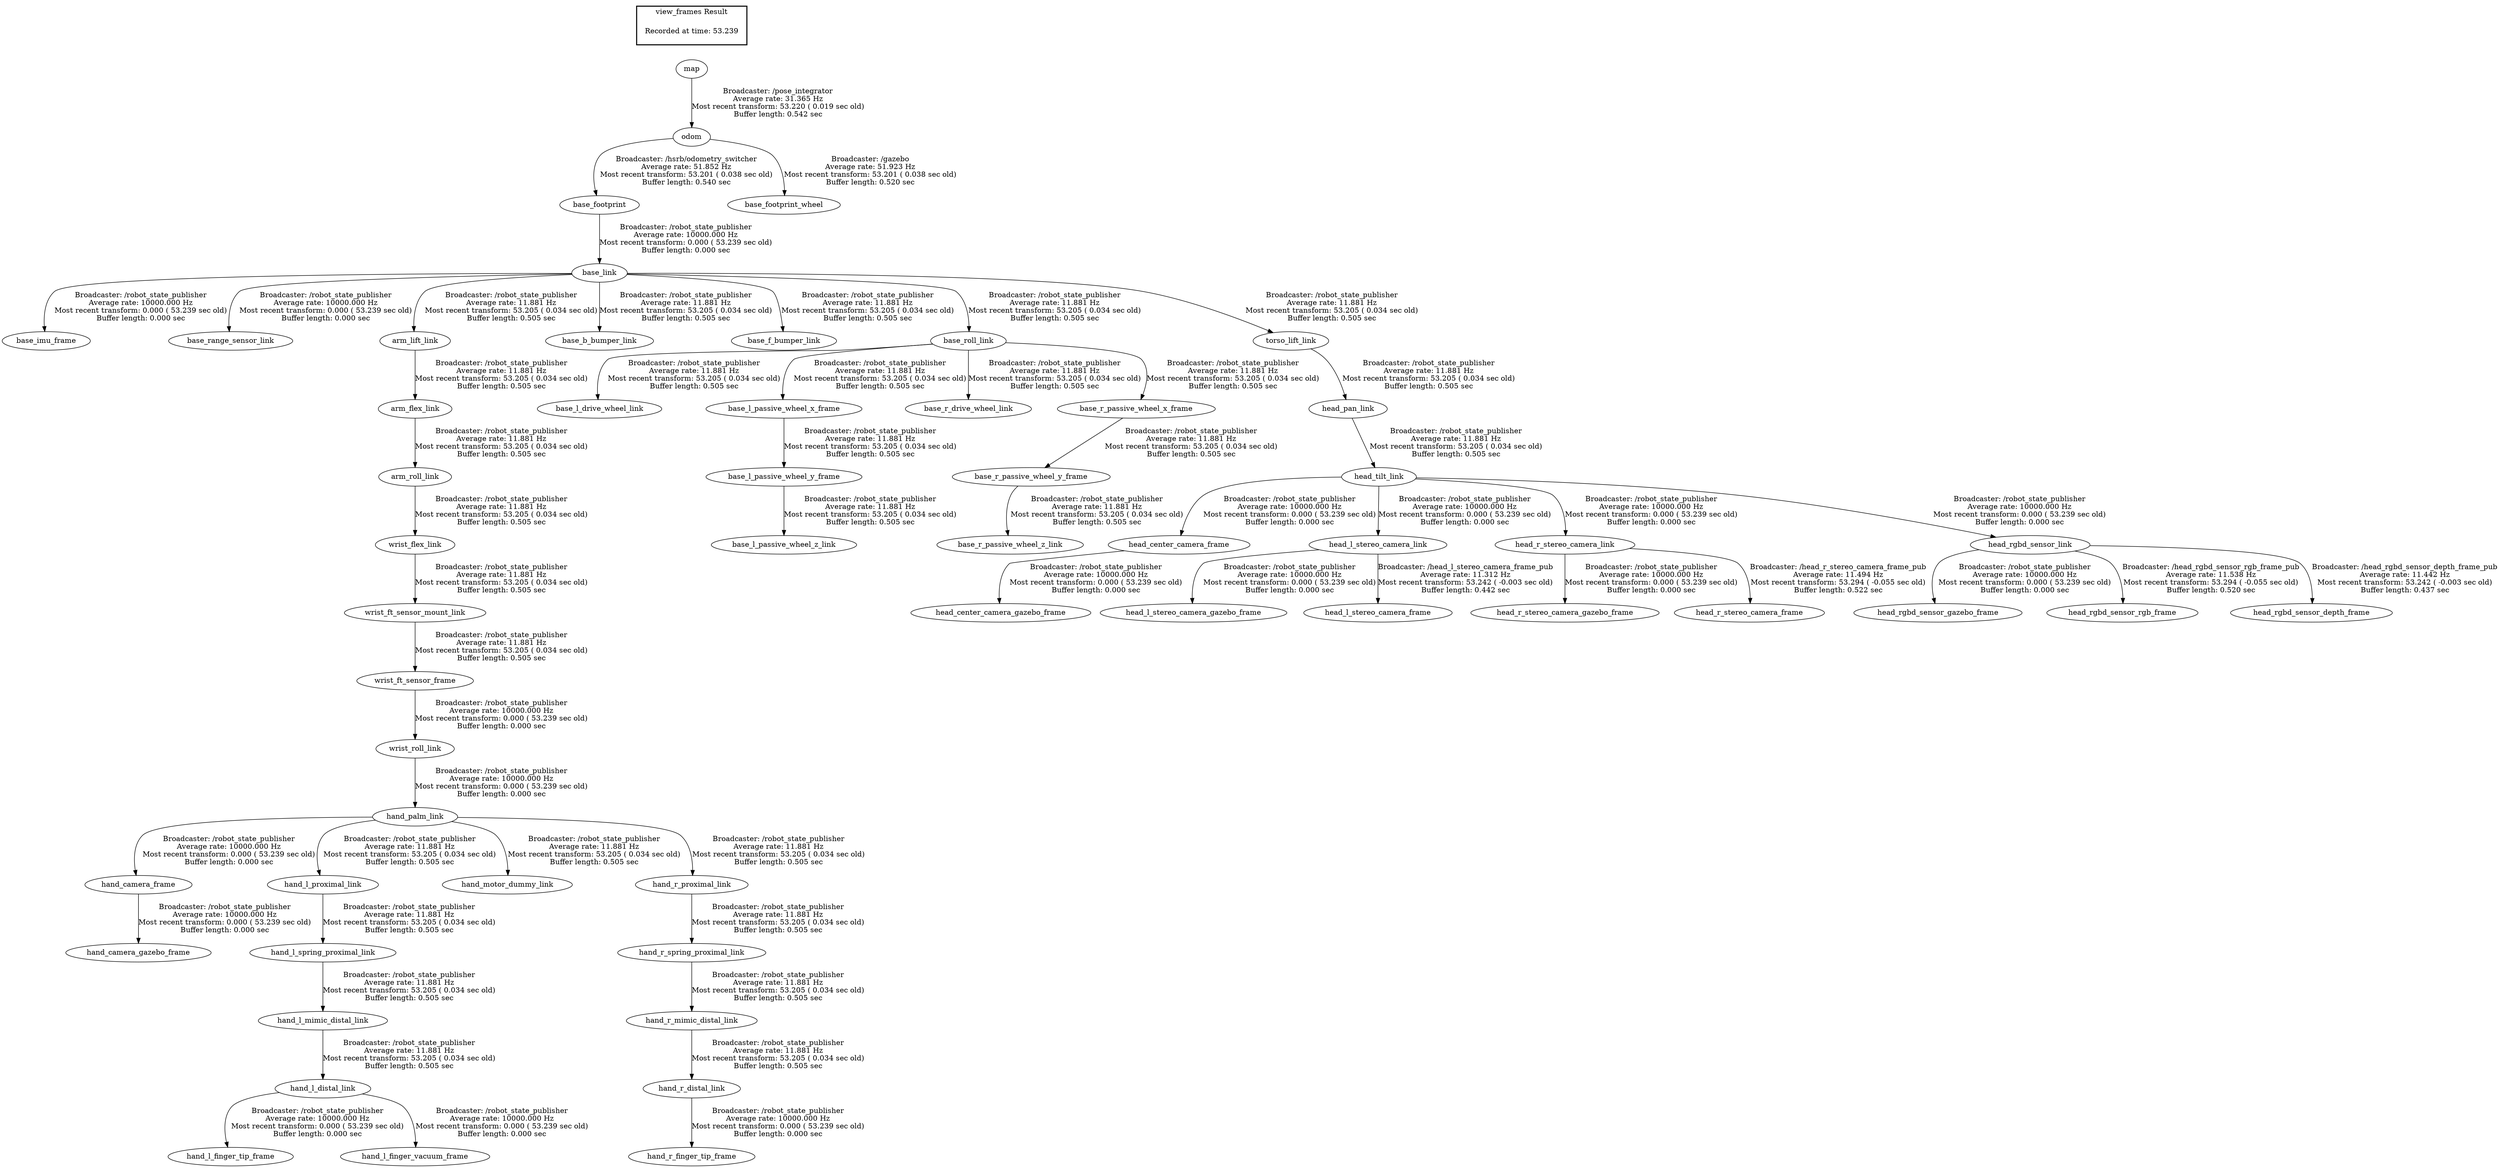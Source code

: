digraph G {
"base_footprint" -> "base_link"[label="Broadcaster: /robot_state_publisher\nAverage rate: 10000.000 Hz\nMost recent transform: 0.000 ( 53.239 sec old)\nBuffer length: 0.000 sec\n"];
"odom" -> "base_footprint"[label="Broadcaster: /hsrb/odometry_switcher\nAverage rate: 51.852 Hz\nMost recent transform: 53.201 ( 0.038 sec old)\nBuffer length: 0.540 sec\n"];
"base_link" -> "base_imu_frame"[label="Broadcaster: /robot_state_publisher\nAverage rate: 10000.000 Hz\nMost recent transform: 0.000 ( 53.239 sec old)\nBuffer length: 0.000 sec\n"];
"base_link" -> "base_range_sensor_link"[label="Broadcaster: /robot_state_publisher\nAverage rate: 10000.000 Hz\nMost recent transform: 0.000 ( 53.239 sec old)\nBuffer length: 0.000 sec\n"];
"hand_palm_link" -> "hand_camera_frame"[label="Broadcaster: /robot_state_publisher\nAverage rate: 10000.000 Hz\nMost recent transform: 0.000 ( 53.239 sec old)\nBuffer length: 0.000 sec\n"];
"wrist_roll_link" -> "hand_palm_link"[label="Broadcaster: /robot_state_publisher\nAverage rate: 10000.000 Hz\nMost recent transform: 0.000 ( 53.239 sec old)\nBuffer length: 0.000 sec\n"];
"hand_camera_frame" -> "hand_camera_gazebo_frame"[label="Broadcaster: /robot_state_publisher\nAverage rate: 10000.000 Hz\nMost recent transform: 0.000 ( 53.239 sec old)\nBuffer length: 0.000 sec\n"];
"hand_l_distal_link" -> "hand_l_finger_tip_frame"[label="Broadcaster: /robot_state_publisher\nAverage rate: 10000.000 Hz\nMost recent transform: 0.000 ( 53.239 sec old)\nBuffer length: 0.000 sec\n"];
"hand_l_mimic_distal_link" -> "hand_l_distal_link"[label="Broadcaster: /robot_state_publisher\nAverage rate: 11.881 Hz\nMost recent transform: 53.205 ( 0.034 sec old)\nBuffer length: 0.505 sec\n"];
"hand_l_distal_link" -> "hand_l_finger_vacuum_frame"[label="Broadcaster: /robot_state_publisher\nAverage rate: 10000.000 Hz\nMost recent transform: 0.000 ( 53.239 sec old)\nBuffer length: 0.000 sec\n"];
"wrist_ft_sensor_frame" -> "wrist_roll_link"[label="Broadcaster: /robot_state_publisher\nAverage rate: 10000.000 Hz\nMost recent transform: 0.000 ( 53.239 sec old)\nBuffer length: 0.000 sec\n"];
"hand_r_distal_link" -> "hand_r_finger_tip_frame"[label="Broadcaster: /robot_state_publisher\nAverage rate: 10000.000 Hz\nMost recent transform: 0.000 ( 53.239 sec old)\nBuffer length: 0.000 sec\n"];
"hand_r_mimic_distal_link" -> "hand_r_distal_link"[label="Broadcaster: /robot_state_publisher\nAverage rate: 11.881 Hz\nMost recent transform: 53.205 ( 0.034 sec old)\nBuffer length: 0.505 sec\n"];
"head_tilt_link" -> "head_center_camera_frame"[label="Broadcaster: /robot_state_publisher\nAverage rate: 10000.000 Hz\nMost recent transform: 0.000 ( 53.239 sec old)\nBuffer length: 0.000 sec\n"];
"head_pan_link" -> "head_tilt_link"[label="Broadcaster: /robot_state_publisher\nAverage rate: 11.881 Hz\nMost recent transform: 53.205 ( 0.034 sec old)\nBuffer length: 0.505 sec\n"];
"head_center_camera_frame" -> "head_center_camera_gazebo_frame"[label="Broadcaster: /robot_state_publisher\nAverage rate: 10000.000 Hz\nMost recent transform: 0.000 ( 53.239 sec old)\nBuffer length: 0.000 sec\n"];
"head_l_stereo_camera_link" -> "head_l_stereo_camera_gazebo_frame"[label="Broadcaster: /robot_state_publisher\nAverage rate: 10000.000 Hz\nMost recent transform: 0.000 ( 53.239 sec old)\nBuffer length: 0.000 sec\n"];
"head_tilt_link" -> "head_l_stereo_camera_link"[label="Broadcaster: /robot_state_publisher\nAverage rate: 10000.000 Hz\nMost recent transform: 0.000 ( 53.239 sec old)\nBuffer length: 0.000 sec\n"];
"head_r_stereo_camera_link" -> "head_r_stereo_camera_gazebo_frame"[label="Broadcaster: /robot_state_publisher\nAverage rate: 10000.000 Hz\nMost recent transform: 0.000 ( 53.239 sec old)\nBuffer length: 0.000 sec\n"];
"head_tilt_link" -> "head_r_stereo_camera_link"[label="Broadcaster: /robot_state_publisher\nAverage rate: 10000.000 Hz\nMost recent transform: 0.000 ( 53.239 sec old)\nBuffer length: 0.000 sec\n"];
"head_rgbd_sensor_link" -> "head_rgbd_sensor_gazebo_frame"[label="Broadcaster: /robot_state_publisher\nAverage rate: 10000.000 Hz\nMost recent transform: 0.000 ( 53.239 sec old)\nBuffer length: 0.000 sec\n"];
"head_tilt_link" -> "head_rgbd_sensor_link"[label="Broadcaster: /robot_state_publisher\nAverage rate: 10000.000 Hz\nMost recent transform: 0.000 ( 53.239 sec old)\nBuffer length: 0.000 sec\n"];
"wrist_ft_sensor_mount_link" -> "wrist_ft_sensor_frame"[label="Broadcaster: /robot_state_publisher\nAverage rate: 11.881 Hz\nMost recent transform: 53.205 ( 0.034 sec old)\nBuffer length: 0.505 sec\n"];
"map" -> "odom"[label="Broadcaster: /pose_integrator\nAverage rate: 31.365 Hz\nMost recent transform: 53.220 ( 0.019 sec old)\nBuffer length: 0.542 sec\n"];
"head_r_stereo_camera_link" -> "head_r_stereo_camera_frame"[label="Broadcaster: /head_r_stereo_camera_frame_pub\nAverage rate: 11.494 Hz\nMost recent transform: 53.294 ( -0.055 sec old)\nBuffer length: 0.522 sec\n"];
"head_rgbd_sensor_link" -> "head_rgbd_sensor_rgb_frame"[label="Broadcaster: /head_rgbd_sensor_rgb_frame_pub\nAverage rate: 11.538 Hz\nMost recent transform: 53.294 ( -0.055 sec old)\nBuffer length: 0.520 sec\n"];
"odom" -> "base_footprint_wheel"[label="Broadcaster: /gazebo\nAverage rate: 51.923 Hz\nMost recent transform: 53.201 ( 0.038 sec old)\nBuffer length: 0.520 sec\n"];
"head_l_stereo_camera_link" -> "head_l_stereo_camera_frame"[label="Broadcaster: /head_l_stereo_camera_frame_pub\nAverage rate: 11.312 Hz\nMost recent transform: 53.242 ( -0.003 sec old)\nBuffer length: 0.442 sec\n"];
"arm_lift_link" -> "arm_flex_link"[label="Broadcaster: /robot_state_publisher\nAverage rate: 11.881 Hz\nMost recent transform: 53.205 ( 0.034 sec old)\nBuffer length: 0.505 sec\n"];
"base_link" -> "arm_lift_link"[label="Broadcaster: /robot_state_publisher\nAverage rate: 11.881 Hz\nMost recent transform: 53.205 ( 0.034 sec old)\nBuffer length: 0.505 sec\n"];
"arm_flex_link" -> "arm_roll_link"[label="Broadcaster: /robot_state_publisher\nAverage rate: 11.881 Hz\nMost recent transform: 53.205 ( 0.034 sec old)\nBuffer length: 0.505 sec\n"];
"base_link" -> "base_b_bumper_link"[label="Broadcaster: /robot_state_publisher\nAverage rate: 11.881 Hz\nMost recent transform: 53.205 ( 0.034 sec old)\nBuffer length: 0.505 sec\n"];
"base_link" -> "base_f_bumper_link"[label="Broadcaster: /robot_state_publisher\nAverage rate: 11.881 Hz\nMost recent transform: 53.205 ( 0.034 sec old)\nBuffer length: 0.505 sec\n"];
"base_roll_link" -> "base_l_drive_wheel_link"[label="Broadcaster: /robot_state_publisher\nAverage rate: 11.881 Hz\nMost recent transform: 53.205 ( 0.034 sec old)\nBuffer length: 0.505 sec\n"];
"base_link" -> "base_roll_link"[label="Broadcaster: /robot_state_publisher\nAverage rate: 11.881 Hz\nMost recent transform: 53.205 ( 0.034 sec old)\nBuffer length: 0.505 sec\n"];
"base_roll_link" -> "base_l_passive_wheel_x_frame"[label="Broadcaster: /robot_state_publisher\nAverage rate: 11.881 Hz\nMost recent transform: 53.205 ( 0.034 sec old)\nBuffer length: 0.505 sec\n"];
"base_l_passive_wheel_x_frame" -> "base_l_passive_wheel_y_frame"[label="Broadcaster: /robot_state_publisher\nAverage rate: 11.881 Hz\nMost recent transform: 53.205 ( 0.034 sec old)\nBuffer length: 0.505 sec\n"];
"base_l_passive_wheel_y_frame" -> "base_l_passive_wheel_z_link"[label="Broadcaster: /robot_state_publisher\nAverage rate: 11.881 Hz\nMost recent transform: 53.205 ( 0.034 sec old)\nBuffer length: 0.505 sec\n"];
"base_roll_link" -> "base_r_drive_wheel_link"[label="Broadcaster: /robot_state_publisher\nAverage rate: 11.881 Hz\nMost recent transform: 53.205 ( 0.034 sec old)\nBuffer length: 0.505 sec\n"];
"base_roll_link" -> "base_r_passive_wheel_x_frame"[label="Broadcaster: /robot_state_publisher\nAverage rate: 11.881 Hz\nMost recent transform: 53.205 ( 0.034 sec old)\nBuffer length: 0.505 sec\n"];
"base_r_passive_wheel_x_frame" -> "base_r_passive_wheel_y_frame"[label="Broadcaster: /robot_state_publisher\nAverage rate: 11.881 Hz\nMost recent transform: 53.205 ( 0.034 sec old)\nBuffer length: 0.505 sec\n"];
"base_r_passive_wheel_y_frame" -> "base_r_passive_wheel_z_link"[label="Broadcaster: /robot_state_publisher\nAverage rate: 11.881 Hz\nMost recent transform: 53.205 ( 0.034 sec old)\nBuffer length: 0.505 sec\n"];
"hand_l_spring_proximal_link" -> "hand_l_mimic_distal_link"[label="Broadcaster: /robot_state_publisher\nAverage rate: 11.881 Hz\nMost recent transform: 53.205 ( 0.034 sec old)\nBuffer length: 0.505 sec\n"];
"hand_l_proximal_link" -> "hand_l_spring_proximal_link"[label="Broadcaster: /robot_state_publisher\nAverage rate: 11.881 Hz\nMost recent transform: 53.205 ( 0.034 sec old)\nBuffer length: 0.505 sec\n"];
"hand_palm_link" -> "hand_l_proximal_link"[label="Broadcaster: /robot_state_publisher\nAverage rate: 11.881 Hz\nMost recent transform: 53.205 ( 0.034 sec old)\nBuffer length: 0.505 sec\n"];
"hand_palm_link" -> "hand_motor_dummy_link"[label="Broadcaster: /robot_state_publisher\nAverage rate: 11.881 Hz\nMost recent transform: 53.205 ( 0.034 sec old)\nBuffer length: 0.505 sec\n"];
"hand_r_spring_proximal_link" -> "hand_r_mimic_distal_link"[label="Broadcaster: /robot_state_publisher\nAverage rate: 11.881 Hz\nMost recent transform: 53.205 ( 0.034 sec old)\nBuffer length: 0.505 sec\n"];
"hand_r_proximal_link" -> "hand_r_spring_proximal_link"[label="Broadcaster: /robot_state_publisher\nAverage rate: 11.881 Hz\nMost recent transform: 53.205 ( 0.034 sec old)\nBuffer length: 0.505 sec\n"];
"hand_palm_link" -> "hand_r_proximal_link"[label="Broadcaster: /robot_state_publisher\nAverage rate: 11.881 Hz\nMost recent transform: 53.205 ( 0.034 sec old)\nBuffer length: 0.505 sec\n"];
"torso_lift_link" -> "head_pan_link"[label="Broadcaster: /robot_state_publisher\nAverage rate: 11.881 Hz\nMost recent transform: 53.205 ( 0.034 sec old)\nBuffer length: 0.505 sec\n"];
"base_link" -> "torso_lift_link"[label="Broadcaster: /robot_state_publisher\nAverage rate: 11.881 Hz\nMost recent transform: 53.205 ( 0.034 sec old)\nBuffer length: 0.505 sec\n"];
"arm_roll_link" -> "wrist_flex_link"[label="Broadcaster: /robot_state_publisher\nAverage rate: 11.881 Hz\nMost recent transform: 53.205 ( 0.034 sec old)\nBuffer length: 0.505 sec\n"];
"wrist_flex_link" -> "wrist_ft_sensor_mount_link"[label="Broadcaster: /robot_state_publisher\nAverage rate: 11.881 Hz\nMost recent transform: 53.205 ( 0.034 sec old)\nBuffer length: 0.505 sec\n"];
"head_rgbd_sensor_link" -> "head_rgbd_sensor_depth_frame"[label="Broadcaster: /head_rgbd_sensor_depth_frame_pub\nAverage rate: 11.442 Hz\nMost recent transform: 53.242 ( -0.003 sec old)\nBuffer length: 0.437 sec\n"];
edge [style=invis];
 subgraph cluster_legend { style=bold; color=black; label ="view_frames Result";
"Recorded at time: 53.239"[ shape=plaintext ] ;
 }->"map";
}